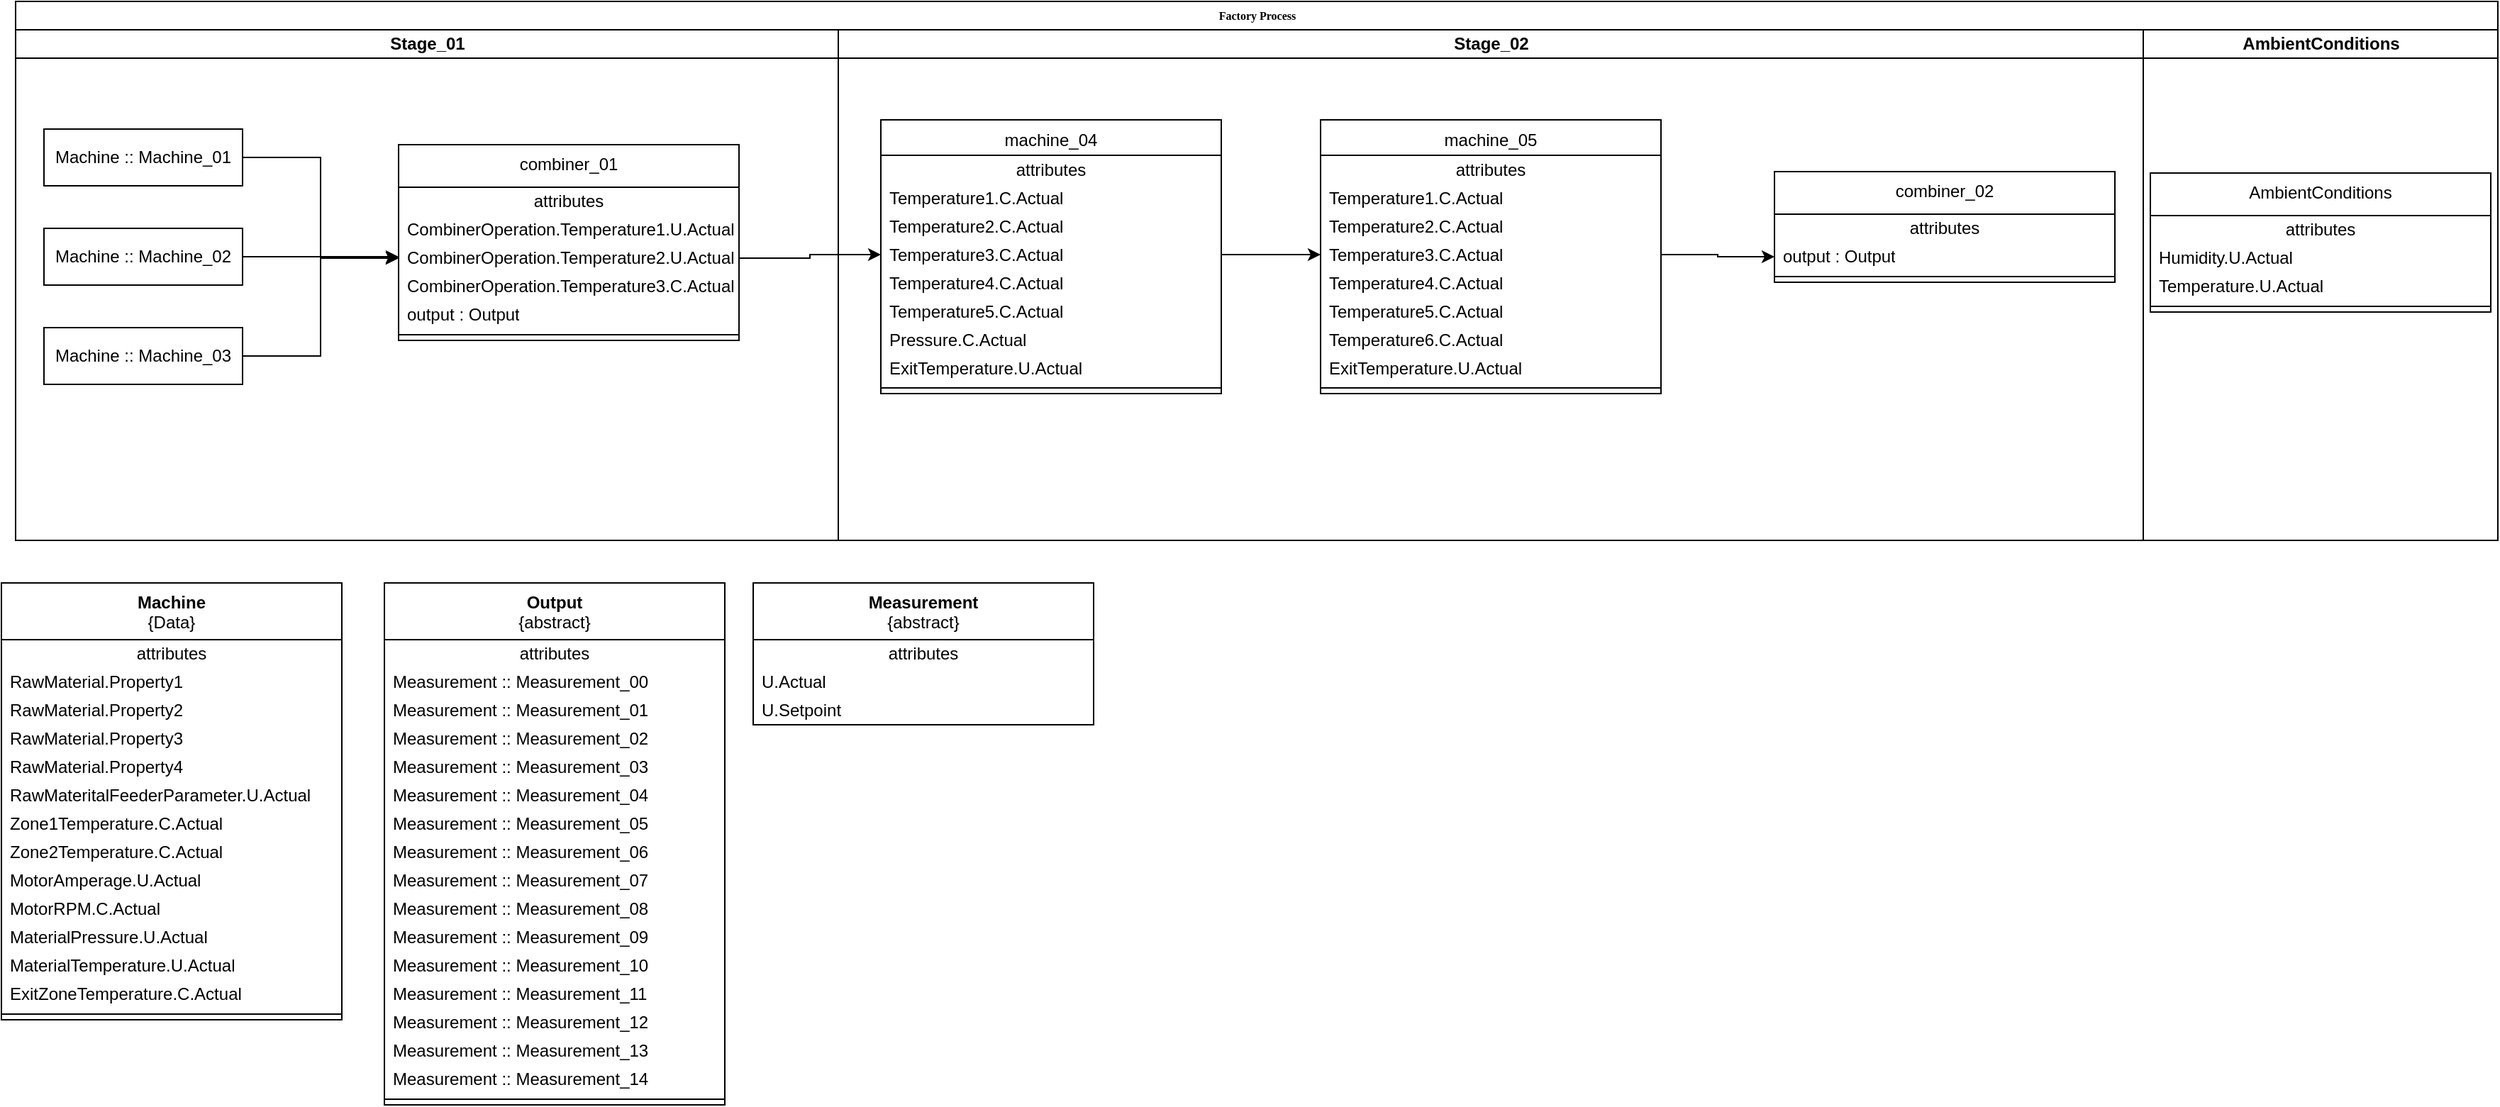 <mxfile version="26.0.16">
  <diagram name="Page-1" id="74e2e168-ea6b-b213-b513-2b3c1d86103e">
    <mxGraphModel dx="1943" dy="652" grid="1" gridSize="10" guides="1" tooltips="1" connect="1" arrows="1" fold="1" page="1" pageScale="1" pageWidth="1100" pageHeight="850" background="none" math="0" shadow="0">
      <root>
        <mxCell id="0" />
        <mxCell id="1" parent="0" />
        <mxCell id="77e6c97f196da883-1" value="Factory Process" style="swimlane;html=1;childLayout=stackLayout;startSize=20;rounded=0;shadow=0;labelBackgroundColor=none;strokeWidth=1;fontFamily=Verdana;fontSize=8;align=center;" parent="1" vertex="1">
          <mxGeometry x="-330" width="1750" height="380" as="geometry" />
        </mxCell>
        <mxCell id="77e6c97f196da883-2" value="Stage_01" style="swimlane;html=1;startSize=20;" parent="77e6c97f196da883-1" vertex="1">
          <mxGeometry y="20" width="580" height="360" as="geometry" />
        </mxCell>
        <mxCell id="j-iFgYUdXYBfLHJCrFQy-278" style="edgeStyle=orthogonalEdgeStyle;rounded=0;orthogonalLoop=1;jettySize=auto;html=1;exitX=1;exitY=0.5;exitDx=0;exitDy=0;entryX=0;entryY=0.5;entryDx=0;entryDy=0;" edge="1" parent="77e6c97f196da883-2" source="j-iFgYUdXYBfLHJCrFQy-138" target="j-iFgYUdXYBfLHJCrFQy-265">
          <mxGeometry relative="1" as="geometry" />
        </mxCell>
        <mxCell id="j-iFgYUdXYBfLHJCrFQy-138" value="Machine :: Machine_01" style="fontStyle=0;html=1;whiteSpace=wrap;" vertex="1" parent="77e6c97f196da883-2">
          <mxGeometry x="20" y="70" width="140" height="40" as="geometry" />
        </mxCell>
        <mxCell id="j-iFgYUdXYBfLHJCrFQy-279" style="edgeStyle=orthogonalEdgeStyle;rounded=0;orthogonalLoop=1;jettySize=auto;html=1;exitX=1;exitY=0.5;exitDx=0;exitDy=0;" edge="1" parent="77e6c97f196da883-2" source="j-iFgYUdXYBfLHJCrFQy-139">
          <mxGeometry relative="1" as="geometry">
            <mxPoint x="270" y="160" as="targetPoint" />
          </mxGeometry>
        </mxCell>
        <mxCell id="j-iFgYUdXYBfLHJCrFQy-139" value="Machine :: Machine_02" style="fontStyle=0;html=1;whiteSpace=wrap;" vertex="1" parent="77e6c97f196da883-2">
          <mxGeometry x="20" y="140" width="140" height="40" as="geometry" />
        </mxCell>
        <mxCell id="j-iFgYUdXYBfLHJCrFQy-281" style="edgeStyle=orthogonalEdgeStyle;rounded=0;orthogonalLoop=1;jettySize=auto;html=1;exitX=1;exitY=0.5;exitDx=0;exitDy=0;entryX=0;entryY=0.5;entryDx=0;entryDy=0;" edge="1" parent="77e6c97f196da883-2" source="j-iFgYUdXYBfLHJCrFQy-140" target="j-iFgYUdXYBfLHJCrFQy-265">
          <mxGeometry relative="1" as="geometry" />
        </mxCell>
        <mxCell id="j-iFgYUdXYBfLHJCrFQy-140" value="Machine :: Machine_03" style="fontStyle=0;html=1;whiteSpace=wrap;" vertex="1" parent="77e6c97f196da883-2">
          <mxGeometry x="20" y="210" width="140" height="40" as="geometry" />
        </mxCell>
        <mxCell id="j-iFgYUdXYBfLHJCrFQy-262" value="combiner_01" style="swimlane;fontStyle=0;align=center;verticalAlign=top;childLayout=stackLayout;horizontal=1;startSize=30;horizontalStack=0;resizeParent=1;resizeParentMax=0;resizeLast=0;collapsible=0;marginBottom=0;html=1;whiteSpace=wrap;" vertex="1" parent="77e6c97f196da883-2">
          <mxGeometry x="270" y="81" width="240" height="138" as="geometry" />
        </mxCell>
        <mxCell id="j-iFgYUdXYBfLHJCrFQy-263" value="attributes" style="text;html=1;strokeColor=none;fillColor=none;align=center;verticalAlign=middle;spacingLeft=4;spacingRight=4;overflow=hidden;rotatable=0;points=[[0,0.5],[1,0.5]];portConstraint=eastwest;whiteSpace=wrap;" vertex="1" parent="j-iFgYUdXYBfLHJCrFQy-262">
          <mxGeometry y="30" width="240" height="20" as="geometry" />
        </mxCell>
        <mxCell id="j-iFgYUdXYBfLHJCrFQy-264" value="CombinerOperation.Temperature1.U.Actual" style="text;html=1;strokeColor=none;fillColor=none;align=left;verticalAlign=middle;spacingLeft=4;spacingRight=4;overflow=hidden;rotatable=0;points=[[0,0.5],[1,0.5]];portConstraint=eastwest;whiteSpace=wrap;" vertex="1" parent="j-iFgYUdXYBfLHJCrFQy-262">
          <mxGeometry y="50" width="240" height="20" as="geometry" />
        </mxCell>
        <mxCell id="j-iFgYUdXYBfLHJCrFQy-265" value="CombinerOperation.Temperature2.U.Actual" style="text;html=1;strokeColor=none;fillColor=none;align=left;verticalAlign=middle;spacingLeft=4;spacingRight=4;overflow=hidden;rotatable=0;points=[[0,0.5],[1,0.5]];portConstraint=eastwest;whiteSpace=wrap;" vertex="1" parent="j-iFgYUdXYBfLHJCrFQy-262">
          <mxGeometry y="70" width="240" height="20" as="geometry" />
        </mxCell>
        <mxCell id="j-iFgYUdXYBfLHJCrFQy-266" value="CombinerOperation.Temperature3.C.Actual" style="text;html=1;strokeColor=none;fillColor=none;align=left;verticalAlign=middle;spacingLeft=4;spacingRight=4;overflow=hidden;rotatable=0;points=[[0,0.5],[1,0.5]];portConstraint=eastwest;whiteSpace=wrap;" vertex="1" parent="j-iFgYUdXYBfLHJCrFQy-262">
          <mxGeometry y="90" width="240" height="20" as="geometry" />
        </mxCell>
        <mxCell id="j-iFgYUdXYBfLHJCrFQy-267" value="output : Output" style="text;html=1;strokeColor=none;fillColor=none;align=left;verticalAlign=middle;spacingLeft=4;spacingRight=4;overflow=hidden;rotatable=0;points=[[0,0.5],[1,0.5]];portConstraint=eastwest;whiteSpace=wrap;" vertex="1" parent="j-iFgYUdXYBfLHJCrFQy-262">
          <mxGeometry y="110" width="240" height="20" as="geometry" />
        </mxCell>
        <mxCell id="j-iFgYUdXYBfLHJCrFQy-268" value="" style="line;strokeWidth=1;fillColor=none;align=left;verticalAlign=middle;spacingTop=-1;spacingLeft=3;spacingRight=3;rotatable=0;labelPosition=right;points=[];portConstraint=eastwest;" vertex="1" parent="j-iFgYUdXYBfLHJCrFQy-262">
          <mxGeometry y="130" width="240" height="8" as="geometry" />
        </mxCell>
        <mxCell id="77e6c97f196da883-3" value="Stage_02" style="swimlane;html=1;startSize=20;" parent="77e6c97f196da883-1" vertex="1">
          <mxGeometry x="580" y="20" width="920" height="360" as="geometry" />
        </mxCell>
        <mxCell id="j-iFgYUdXYBfLHJCrFQy-196" value="machine_04" style="swimlane;fontStyle=0;align=center;verticalAlign=top;childLayout=stackLayout;horizontal=1;startSize=25;horizontalStack=0;resizeParent=1;resizeParentMax=0;resizeLast=0;collapsible=0;marginBottom=0;html=1;whiteSpace=wrap;" vertex="1" parent="77e6c97f196da883-3">
          <mxGeometry x="30" y="63.5" width="240" height="193" as="geometry" />
        </mxCell>
        <mxCell id="j-iFgYUdXYBfLHJCrFQy-197" value="attributes" style="text;html=1;strokeColor=none;fillColor=none;align=center;verticalAlign=middle;spacingLeft=4;spacingRight=4;overflow=hidden;rotatable=0;points=[[0,0.5],[1,0.5]];portConstraint=eastwest;whiteSpace=wrap;" vertex="1" parent="j-iFgYUdXYBfLHJCrFQy-196">
          <mxGeometry y="25" width="240" height="20" as="geometry" />
        </mxCell>
        <mxCell id="j-iFgYUdXYBfLHJCrFQy-198" value="Temperature1.C.Actual" style="text;html=1;strokeColor=none;fillColor=none;align=left;verticalAlign=middle;spacingLeft=4;spacingRight=4;overflow=hidden;rotatable=0;points=[[0,0.5],[1,0.5]];portConstraint=eastwest;whiteSpace=wrap;" vertex="1" parent="j-iFgYUdXYBfLHJCrFQy-196">
          <mxGeometry y="45" width="240" height="20" as="geometry" />
        </mxCell>
        <mxCell id="j-iFgYUdXYBfLHJCrFQy-199" value="Temperature2.C.Actual" style="text;html=1;strokeColor=none;fillColor=none;align=left;verticalAlign=middle;spacingLeft=4;spacingRight=4;overflow=hidden;rotatable=0;points=[[0,0.5],[1,0.5]];portConstraint=eastwest;whiteSpace=wrap;" vertex="1" parent="j-iFgYUdXYBfLHJCrFQy-196">
          <mxGeometry y="65" width="240" height="20" as="geometry" />
        </mxCell>
        <mxCell id="j-iFgYUdXYBfLHJCrFQy-212" value="Temperature3.C.Actual" style="text;html=1;strokeColor=none;fillColor=none;align=left;verticalAlign=middle;spacingLeft=4;spacingRight=4;overflow=hidden;rotatable=0;points=[[0,0.5],[1,0.5]];portConstraint=eastwest;whiteSpace=wrap;" vertex="1" parent="j-iFgYUdXYBfLHJCrFQy-196">
          <mxGeometry y="85" width="240" height="20" as="geometry" />
        </mxCell>
        <mxCell id="j-iFgYUdXYBfLHJCrFQy-213" value="Temperature4.C.Actual" style="text;html=1;strokeColor=none;fillColor=none;align=left;verticalAlign=middle;spacingLeft=4;spacingRight=4;overflow=hidden;rotatable=0;points=[[0,0.5],[1,0.5]];portConstraint=eastwest;whiteSpace=wrap;" vertex="1" parent="j-iFgYUdXYBfLHJCrFQy-196">
          <mxGeometry y="105" width="240" height="20" as="geometry" />
        </mxCell>
        <mxCell id="j-iFgYUdXYBfLHJCrFQy-214" value="Temperature5.C.Actual" style="text;html=1;strokeColor=none;fillColor=none;align=left;verticalAlign=middle;spacingLeft=4;spacingRight=4;overflow=hidden;rotatable=0;points=[[0,0.5],[1,0.5]];portConstraint=eastwest;whiteSpace=wrap;" vertex="1" parent="j-iFgYUdXYBfLHJCrFQy-196">
          <mxGeometry y="125" width="240" height="20" as="geometry" />
        </mxCell>
        <mxCell id="j-iFgYUdXYBfLHJCrFQy-209" value="Pressure.C.Actual" style="text;html=1;strokeColor=none;fillColor=none;align=left;verticalAlign=middle;spacingLeft=4;spacingRight=4;overflow=hidden;rotatable=0;points=[[0,0.5],[1,0.5]];portConstraint=eastwest;whiteSpace=wrap;" vertex="1" parent="j-iFgYUdXYBfLHJCrFQy-196">
          <mxGeometry y="145" width="240" height="20" as="geometry" />
        </mxCell>
        <mxCell id="j-iFgYUdXYBfLHJCrFQy-215" value="ExitTemperature.U.Actual" style="text;html=1;strokeColor=none;fillColor=none;align=left;verticalAlign=middle;spacingLeft=4;spacingRight=4;overflow=hidden;rotatable=0;points=[[0,0.5],[1,0.5]];portConstraint=eastwest;whiteSpace=wrap;" vertex="1" parent="j-iFgYUdXYBfLHJCrFQy-196">
          <mxGeometry y="165" width="240" height="20" as="geometry" />
        </mxCell>
        <mxCell id="j-iFgYUdXYBfLHJCrFQy-210" value="" style="line;strokeWidth=1;fillColor=none;align=left;verticalAlign=middle;spacingTop=-1;spacingLeft=3;spacingRight=3;rotatable=0;labelPosition=right;points=[];portConstraint=eastwest;" vertex="1" parent="j-iFgYUdXYBfLHJCrFQy-196">
          <mxGeometry y="185" width="240" height="8" as="geometry" />
        </mxCell>
        <mxCell id="j-iFgYUdXYBfLHJCrFQy-216" value="machine_05" style="swimlane;fontStyle=0;align=center;verticalAlign=top;childLayout=stackLayout;horizontal=1;startSize=25;horizontalStack=0;resizeParent=1;resizeParentMax=0;resizeLast=0;collapsible=0;marginBottom=0;html=1;whiteSpace=wrap;" vertex="1" parent="77e6c97f196da883-3">
          <mxGeometry x="340" y="63.5" width="240" height="193" as="geometry" />
        </mxCell>
        <mxCell id="j-iFgYUdXYBfLHJCrFQy-217" value="attributes" style="text;html=1;strokeColor=none;fillColor=none;align=center;verticalAlign=middle;spacingLeft=4;spacingRight=4;overflow=hidden;rotatable=0;points=[[0,0.5],[1,0.5]];portConstraint=eastwest;whiteSpace=wrap;" vertex="1" parent="j-iFgYUdXYBfLHJCrFQy-216">
          <mxGeometry y="25" width="240" height="20" as="geometry" />
        </mxCell>
        <mxCell id="j-iFgYUdXYBfLHJCrFQy-218" value="Temperature1.C.Actual" style="text;html=1;strokeColor=none;fillColor=none;align=left;verticalAlign=middle;spacingLeft=4;spacingRight=4;overflow=hidden;rotatable=0;points=[[0,0.5],[1,0.5]];portConstraint=eastwest;whiteSpace=wrap;" vertex="1" parent="j-iFgYUdXYBfLHJCrFQy-216">
          <mxGeometry y="45" width="240" height="20" as="geometry" />
        </mxCell>
        <mxCell id="j-iFgYUdXYBfLHJCrFQy-219" value="Temperature2.C.Actual" style="text;html=1;strokeColor=none;fillColor=none;align=left;verticalAlign=middle;spacingLeft=4;spacingRight=4;overflow=hidden;rotatable=0;points=[[0,0.5],[1,0.5]];portConstraint=eastwest;whiteSpace=wrap;" vertex="1" parent="j-iFgYUdXYBfLHJCrFQy-216">
          <mxGeometry y="65" width="240" height="20" as="geometry" />
        </mxCell>
        <mxCell id="j-iFgYUdXYBfLHJCrFQy-220" value="Temperature3.C.Actual" style="text;html=1;strokeColor=none;fillColor=none;align=left;verticalAlign=middle;spacingLeft=4;spacingRight=4;overflow=hidden;rotatable=0;points=[[0,0.5],[1,0.5]];portConstraint=eastwest;whiteSpace=wrap;" vertex="1" parent="j-iFgYUdXYBfLHJCrFQy-216">
          <mxGeometry y="85" width="240" height="20" as="geometry" />
        </mxCell>
        <mxCell id="j-iFgYUdXYBfLHJCrFQy-221" value="Temperature4.C.Actual" style="text;html=1;strokeColor=none;fillColor=none;align=left;verticalAlign=middle;spacingLeft=4;spacingRight=4;overflow=hidden;rotatable=0;points=[[0,0.5],[1,0.5]];portConstraint=eastwest;whiteSpace=wrap;" vertex="1" parent="j-iFgYUdXYBfLHJCrFQy-216">
          <mxGeometry y="105" width="240" height="20" as="geometry" />
        </mxCell>
        <mxCell id="j-iFgYUdXYBfLHJCrFQy-222" value="Temperature5.C.Actual" style="text;html=1;strokeColor=none;fillColor=none;align=left;verticalAlign=middle;spacingLeft=4;spacingRight=4;overflow=hidden;rotatable=0;points=[[0,0.5],[1,0.5]];portConstraint=eastwest;whiteSpace=wrap;" vertex="1" parent="j-iFgYUdXYBfLHJCrFQy-216">
          <mxGeometry y="125" width="240" height="20" as="geometry" />
        </mxCell>
        <mxCell id="j-iFgYUdXYBfLHJCrFQy-223" value="Temperature6.C.Actual" style="text;html=1;strokeColor=none;fillColor=none;align=left;verticalAlign=middle;spacingLeft=4;spacingRight=4;overflow=hidden;rotatable=0;points=[[0,0.5],[1,0.5]];portConstraint=eastwest;whiteSpace=wrap;" vertex="1" parent="j-iFgYUdXYBfLHJCrFQy-216">
          <mxGeometry y="145" width="240" height="20" as="geometry" />
        </mxCell>
        <mxCell id="j-iFgYUdXYBfLHJCrFQy-224" value="ExitTemperature.U.Actual" style="text;html=1;strokeColor=none;fillColor=none;align=left;verticalAlign=middle;spacingLeft=4;spacingRight=4;overflow=hidden;rotatable=0;points=[[0,0.5],[1,0.5]];portConstraint=eastwest;whiteSpace=wrap;" vertex="1" parent="j-iFgYUdXYBfLHJCrFQy-216">
          <mxGeometry y="165" width="240" height="20" as="geometry" />
        </mxCell>
        <mxCell id="j-iFgYUdXYBfLHJCrFQy-225" value="" style="line;strokeWidth=1;fillColor=none;align=left;verticalAlign=middle;spacingTop=-1;spacingLeft=3;spacingRight=3;rotatable=0;labelPosition=right;points=[];portConstraint=eastwest;" vertex="1" parent="j-iFgYUdXYBfLHJCrFQy-216">
          <mxGeometry y="185" width="240" height="8" as="geometry" />
        </mxCell>
        <mxCell id="j-iFgYUdXYBfLHJCrFQy-270" value="combiner_02" style="swimlane;fontStyle=0;align=center;verticalAlign=top;childLayout=stackLayout;horizontal=1;startSize=30;horizontalStack=0;resizeParent=1;resizeParentMax=0;resizeLast=0;collapsible=0;marginBottom=0;html=1;whiteSpace=wrap;" vertex="1" parent="77e6c97f196da883-3">
          <mxGeometry x="660" y="100" width="240" height="78" as="geometry" />
        </mxCell>
        <mxCell id="j-iFgYUdXYBfLHJCrFQy-271" value="attributes" style="text;html=1;strokeColor=none;fillColor=none;align=center;verticalAlign=middle;spacingLeft=4;spacingRight=4;overflow=hidden;rotatable=0;points=[[0,0.5],[1,0.5]];portConstraint=eastwest;whiteSpace=wrap;" vertex="1" parent="j-iFgYUdXYBfLHJCrFQy-270">
          <mxGeometry y="30" width="240" height="20" as="geometry" />
        </mxCell>
        <mxCell id="j-iFgYUdXYBfLHJCrFQy-275" value="output : Output" style="text;html=1;strokeColor=none;fillColor=none;align=left;verticalAlign=middle;spacingLeft=4;spacingRight=4;overflow=hidden;rotatable=0;points=[[0,0.5],[1,0.5]];portConstraint=eastwest;whiteSpace=wrap;" vertex="1" parent="j-iFgYUdXYBfLHJCrFQy-270">
          <mxGeometry y="50" width="240" height="20" as="geometry" />
        </mxCell>
        <mxCell id="j-iFgYUdXYBfLHJCrFQy-276" value="" style="line;strokeWidth=1;fillColor=none;align=left;verticalAlign=middle;spacingTop=-1;spacingLeft=3;spacingRight=3;rotatable=0;labelPosition=right;points=[];portConstraint=eastwest;" vertex="1" parent="j-iFgYUdXYBfLHJCrFQy-270">
          <mxGeometry y="70" width="240" height="8" as="geometry" />
        </mxCell>
        <mxCell id="j-iFgYUdXYBfLHJCrFQy-283" style="edgeStyle=orthogonalEdgeStyle;rounded=0;orthogonalLoop=1;jettySize=auto;html=1;exitX=1;exitY=0.5;exitDx=0;exitDy=0;entryX=0;entryY=0.5;entryDx=0;entryDy=0;" edge="1" parent="77e6c97f196da883-3" source="j-iFgYUdXYBfLHJCrFQy-212" target="j-iFgYUdXYBfLHJCrFQy-220">
          <mxGeometry relative="1" as="geometry" />
        </mxCell>
        <mxCell id="j-iFgYUdXYBfLHJCrFQy-284" style="edgeStyle=orthogonalEdgeStyle;rounded=0;orthogonalLoop=1;jettySize=auto;html=1;exitX=1;exitY=0.5;exitDx=0;exitDy=0;entryX=0;entryY=0.5;entryDx=0;entryDy=0;" edge="1" parent="77e6c97f196da883-3" source="j-iFgYUdXYBfLHJCrFQy-220" target="j-iFgYUdXYBfLHJCrFQy-275">
          <mxGeometry relative="1" as="geometry" />
        </mxCell>
        <mxCell id="j-iFgYUdXYBfLHJCrFQy-282" style="edgeStyle=orthogonalEdgeStyle;rounded=0;orthogonalLoop=1;jettySize=auto;html=1;exitX=1;exitY=0.5;exitDx=0;exitDy=0;entryX=0;entryY=0.5;entryDx=0;entryDy=0;" edge="1" parent="77e6c97f196da883-1" source="j-iFgYUdXYBfLHJCrFQy-265" target="j-iFgYUdXYBfLHJCrFQy-212">
          <mxGeometry relative="1" as="geometry" />
        </mxCell>
        <mxCell id="j-iFgYUdXYBfLHJCrFQy-406" value="AmbientConditions" style="swimlane;html=1;startSize=20;" vertex="1" parent="77e6c97f196da883-1">
          <mxGeometry x="1500" y="20" width="250" height="360" as="geometry" />
        </mxCell>
        <mxCell id="j-iFgYUdXYBfLHJCrFQy-434" value="AmbientConditions" style="swimlane;fontStyle=0;align=center;verticalAlign=top;childLayout=stackLayout;horizontal=1;startSize=30;horizontalStack=0;resizeParent=1;resizeParentMax=0;resizeLast=0;collapsible=0;marginBottom=0;html=1;whiteSpace=wrap;" vertex="1" parent="j-iFgYUdXYBfLHJCrFQy-406">
          <mxGeometry x="5" y="101" width="240" height="98" as="geometry" />
        </mxCell>
        <mxCell id="j-iFgYUdXYBfLHJCrFQy-435" value="attributes" style="text;html=1;strokeColor=none;fillColor=none;align=center;verticalAlign=middle;spacingLeft=4;spacingRight=4;overflow=hidden;rotatable=0;points=[[0,0.5],[1,0.5]];portConstraint=eastwest;whiteSpace=wrap;" vertex="1" parent="j-iFgYUdXYBfLHJCrFQy-434">
          <mxGeometry y="30" width="240" height="20" as="geometry" />
        </mxCell>
        <mxCell id="j-iFgYUdXYBfLHJCrFQy-436" value="Humidity.U.Actual" style="text;html=1;strokeColor=none;fillColor=none;align=left;verticalAlign=middle;spacingLeft=4;spacingRight=4;overflow=hidden;rotatable=0;points=[[0,0.5],[1,0.5]];portConstraint=eastwest;whiteSpace=wrap;" vertex="1" parent="j-iFgYUdXYBfLHJCrFQy-434">
          <mxGeometry y="50" width="240" height="20" as="geometry" />
        </mxCell>
        <mxCell id="j-iFgYUdXYBfLHJCrFQy-438" value="Temperature.U.Actual" style="text;html=1;strokeColor=none;fillColor=none;align=left;verticalAlign=middle;spacingLeft=4;spacingRight=4;overflow=hidden;rotatable=0;points=[[0,0.5],[1,0.5]];portConstraint=eastwest;whiteSpace=wrap;" vertex="1" parent="j-iFgYUdXYBfLHJCrFQy-434">
          <mxGeometry y="70" width="240" height="20" as="geometry" />
        </mxCell>
        <mxCell id="j-iFgYUdXYBfLHJCrFQy-437" value="" style="line;strokeWidth=1;fillColor=none;align=left;verticalAlign=middle;spacingTop=-1;spacingLeft=3;spacingRight=3;rotatable=0;labelPosition=right;points=[];portConstraint=eastwest;" vertex="1" parent="j-iFgYUdXYBfLHJCrFQy-434">
          <mxGeometry y="90" width="240" height="8" as="geometry" />
        </mxCell>
        <mxCell id="j-iFgYUdXYBfLHJCrFQy-113" value="&lt;b&gt;Machine&lt;/b&gt;&lt;br&gt;{Data}" style="swimlane;fontStyle=0;align=center;verticalAlign=top;childLayout=stackLayout;horizontal=1;startSize=40;horizontalStack=0;resizeParent=1;resizeParentMax=0;resizeLast=0;collapsible=0;marginBottom=0;html=1;whiteSpace=wrap;" vertex="1" parent="1">
          <mxGeometry x="-340" y="410" width="240" height="308" as="geometry" />
        </mxCell>
        <mxCell id="j-iFgYUdXYBfLHJCrFQy-114" value="attributes" style="text;html=1;strokeColor=none;fillColor=none;align=center;verticalAlign=middle;spacingLeft=4;spacingRight=4;overflow=hidden;rotatable=0;points=[[0,0.5],[1,0.5]];portConstraint=eastwest;whiteSpace=wrap;" vertex="1" parent="j-iFgYUdXYBfLHJCrFQy-113">
          <mxGeometry y="40" width="240" height="20" as="geometry" />
        </mxCell>
        <mxCell id="j-iFgYUdXYBfLHJCrFQy-115" value="RawMaterial.Property1" style="text;html=1;strokeColor=none;fillColor=none;align=left;verticalAlign=middle;spacingLeft=4;spacingRight=4;overflow=hidden;rotatable=0;points=[[0,0.5],[1,0.5]];portConstraint=eastwest;whiteSpace=wrap;" vertex="1" parent="j-iFgYUdXYBfLHJCrFQy-113">
          <mxGeometry y="60" width="240" height="20" as="geometry" />
        </mxCell>
        <mxCell id="j-iFgYUdXYBfLHJCrFQy-122" value="RawMaterial.Property2" style="text;html=1;strokeColor=none;fillColor=none;align=left;verticalAlign=middle;spacingLeft=4;spacingRight=4;overflow=hidden;rotatable=0;points=[[0,0.5],[1,0.5]];portConstraint=eastwest;whiteSpace=wrap;" vertex="1" parent="j-iFgYUdXYBfLHJCrFQy-113">
          <mxGeometry y="80" width="240" height="20" as="geometry" />
        </mxCell>
        <mxCell id="j-iFgYUdXYBfLHJCrFQy-123" value="RawMaterial.Property3" style="text;html=1;strokeColor=none;fillColor=none;align=left;verticalAlign=middle;spacingLeft=4;spacingRight=4;overflow=hidden;rotatable=0;points=[[0,0.5],[1,0.5]];portConstraint=eastwest;whiteSpace=wrap;" vertex="1" parent="j-iFgYUdXYBfLHJCrFQy-113">
          <mxGeometry y="100" width="240" height="20" as="geometry" />
        </mxCell>
        <mxCell id="j-iFgYUdXYBfLHJCrFQy-124" value="RawMaterial.Property4" style="text;html=1;strokeColor=none;fillColor=none;align=left;verticalAlign=middle;spacingLeft=4;spacingRight=4;overflow=hidden;rotatable=0;points=[[0,0.5],[1,0.5]];portConstraint=eastwest;whiteSpace=wrap;" vertex="1" parent="j-iFgYUdXYBfLHJCrFQy-113">
          <mxGeometry y="120" width="240" height="20" as="geometry" />
        </mxCell>
        <mxCell id="j-iFgYUdXYBfLHJCrFQy-117" value="RawMateritalFeederParameter.U.Actual" style="text;html=1;strokeColor=none;fillColor=none;align=left;verticalAlign=middle;spacingLeft=4;spacingRight=4;overflow=hidden;rotatable=0;points=[[0,0.5],[1,0.5]];portConstraint=eastwest;whiteSpace=wrap;" vertex="1" parent="j-iFgYUdXYBfLHJCrFQy-113">
          <mxGeometry y="140" width="240" height="20" as="geometry" />
        </mxCell>
        <mxCell id="j-iFgYUdXYBfLHJCrFQy-125" value="Zone1Temperature.C.Actual" style="text;html=1;strokeColor=none;fillColor=none;align=left;verticalAlign=middle;spacingLeft=4;spacingRight=4;overflow=hidden;rotatable=0;points=[[0,0.5],[1,0.5]];portConstraint=eastwest;whiteSpace=wrap;" vertex="1" parent="j-iFgYUdXYBfLHJCrFQy-113">
          <mxGeometry y="160" width="240" height="20" as="geometry" />
        </mxCell>
        <mxCell id="j-iFgYUdXYBfLHJCrFQy-126" value="Zone2Temperature.C.Actual" style="text;html=1;strokeColor=none;fillColor=none;align=left;verticalAlign=middle;spacingLeft=4;spacingRight=4;overflow=hidden;rotatable=0;points=[[0,0.5],[1,0.5]];portConstraint=eastwest;whiteSpace=wrap;" vertex="1" parent="j-iFgYUdXYBfLHJCrFQy-113">
          <mxGeometry y="180" width="240" height="20" as="geometry" />
        </mxCell>
        <mxCell id="j-iFgYUdXYBfLHJCrFQy-127" value="MotorAmperage.U.Actual" style="text;html=1;strokeColor=none;fillColor=none;align=left;verticalAlign=middle;spacingLeft=4;spacingRight=4;overflow=hidden;rotatable=0;points=[[0,0.5],[1,0.5]];portConstraint=eastwest;whiteSpace=wrap;" vertex="1" parent="j-iFgYUdXYBfLHJCrFQy-113">
          <mxGeometry y="200" width="240" height="20" as="geometry" />
        </mxCell>
        <mxCell id="j-iFgYUdXYBfLHJCrFQy-128" value="MotorRPM.C.Actual" style="text;html=1;strokeColor=none;fillColor=none;align=left;verticalAlign=middle;spacingLeft=4;spacingRight=4;overflow=hidden;rotatable=0;points=[[0,0.5],[1,0.5]];portConstraint=eastwest;whiteSpace=wrap;" vertex="1" parent="j-iFgYUdXYBfLHJCrFQy-113">
          <mxGeometry y="220" width="240" height="20" as="geometry" />
        </mxCell>
        <mxCell id="j-iFgYUdXYBfLHJCrFQy-129" value="MaterialPressure.U.Actual" style="text;html=1;strokeColor=none;fillColor=none;align=left;verticalAlign=middle;spacingLeft=4;spacingRight=4;overflow=hidden;rotatable=0;points=[[0,0.5],[1,0.5]];portConstraint=eastwest;whiteSpace=wrap;" vertex="1" parent="j-iFgYUdXYBfLHJCrFQy-113">
          <mxGeometry y="240" width="240" height="20" as="geometry" />
        </mxCell>
        <mxCell id="j-iFgYUdXYBfLHJCrFQy-130" value="MaterialTemperature.U.Actual" style="text;html=1;strokeColor=none;fillColor=none;align=left;verticalAlign=middle;spacingLeft=4;spacingRight=4;overflow=hidden;rotatable=0;points=[[0,0.5],[1,0.5]];portConstraint=eastwest;whiteSpace=wrap;" vertex="1" parent="j-iFgYUdXYBfLHJCrFQy-113">
          <mxGeometry y="260" width="240" height="20" as="geometry" />
        </mxCell>
        <mxCell id="j-iFgYUdXYBfLHJCrFQy-131" value="ExitZoneTemperature.C.Actual" style="text;html=1;strokeColor=none;fillColor=none;align=left;verticalAlign=middle;spacingLeft=4;spacingRight=4;overflow=hidden;rotatable=0;points=[[0,0.5],[1,0.5]];portConstraint=eastwest;whiteSpace=wrap;" vertex="1" parent="j-iFgYUdXYBfLHJCrFQy-113">
          <mxGeometry y="280" width="240" height="20" as="geometry" />
        </mxCell>
        <mxCell id="j-iFgYUdXYBfLHJCrFQy-118" value="" style="line;strokeWidth=1;fillColor=none;align=left;verticalAlign=middle;spacingTop=-1;spacingLeft=3;spacingRight=3;rotatable=0;labelPosition=right;points=[];portConstraint=eastwest;" vertex="1" parent="j-iFgYUdXYBfLHJCrFQy-113">
          <mxGeometry y="300" width="240" height="8" as="geometry" />
        </mxCell>
        <mxCell id="j-iFgYUdXYBfLHJCrFQy-227" value="&lt;b&gt;Output&lt;/b&gt;&lt;br&gt;{abstract}" style="swimlane;fontStyle=0;align=center;verticalAlign=top;childLayout=stackLayout;horizontal=1;startSize=40;horizontalStack=0;resizeParent=1;resizeParentMax=0;resizeLast=0;collapsible=0;marginBottom=0;html=1;whiteSpace=wrap;" vertex="1" parent="1">
          <mxGeometry x="-70" y="410" width="240" height="368" as="geometry" />
        </mxCell>
        <mxCell id="j-iFgYUdXYBfLHJCrFQy-228" value="attributes" style="text;html=1;strokeColor=none;fillColor=none;align=center;verticalAlign=middle;spacingLeft=4;spacingRight=4;overflow=hidden;rotatable=0;points=[[0,0.5],[1,0.5]];portConstraint=eastwest;whiteSpace=wrap;" vertex="1" parent="j-iFgYUdXYBfLHJCrFQy-227">
          <mxGeometry y="40" width="240" height="20" as="geometry" />
        </mxCell>
        <mxCell id="j-iFgYUdXYBfLHJCrFQy-232" value="Measurement :: Measurement_00" style="text;html=1;strokeColor=none;fillColor=none;align=left;verticalAlign=middle;spacingLeft=4;spacingRight=4;overflow=hidden;rotatable=0;points=[[0,0.5],[1,0.5]];portConstraint=eastwest;whiteSpace=wrap;" vertex="1" parent="j-iFgYUdXYBfLHJCrFQy-227">
          <mxGeometry y="60" width="240" height="20" as="geometry" />
        </mxCell>
        <mxCell id="j-iFgYUdXYBfLHJCrFQy-349" value="Measurement :: Measurement_01" style="text;html=1;strokeColor=none;fillColor=none;align=left;verticalAlign=middle;spacingLeft=4;spacingRight=4;overflow=hidden;rotatable=0;points=[[0,0.5],[1,0.5]];portConstraint=eastwest;whiteSpace=wrap;" vertex="1" parent="j-iFgYUdXYBfLHJCrFQy-227">
          <mxGeometry y="80" width="240" height="20" as="geometry" />
        </mxCell>
        <mxCell id="j-iFgYUdXYBfLHJCrFQy-356" value="Measurement :: Measurement_02" style="text;html=1;strokeColor=none;fillColor=none;align=left;verticalAlign=middle;spacingLeft=4;spacingRight=4;overflow=hidden;rotatable=0;points=[[0,0.5],[1,0.5]];portConstraint=eastwest;whiteSpace=wrap;" vertex="1" parent="j-iFgYUdXYBfLHJCrFQy-227">
          <mxGeometry y="100" width="240" height="20" as="geometry" />
        </mxCell>
        <mxCell id="j-iFgYUdXYBfLHJCrFQy-361" value="Measurement :: Measurement_03" style="text;html=1;strokeColor=none;fillColor=none;align=left;verticalAlign=middle;spacingLeft=4;spacingRight=4;overflow=hidden;rotatable=0;points=[[0,0.5],[1,0.5]];portConstraint=eastwest;whiteSpace=wrap;" vertex="1" parent="j-iFgYUdXYBfLHJCrFQy-227">
          <mxGeometry y="120" width="240" height="20" as="geometry" />
        </mxCell>
        <mxCell id="j-iFgYUdXYBfLHJCrFQy-360" value="Measurement :: Measurement_04" style="text;html=1;strokeColor=none;fillColor=none;align=left;verticalAlign=middle;spacingLeft=4;spacingRight=4;overflow=hidden;rotatable=0;points=[[0,0.5],[1,0.5]];portConstraint=eastwest;whiteSpace=wrap;" vertex="1" parent="j-iFgYUdXYBfLHJCrFQy-227">
          <mxGeometry y="140" width="240" height="20" as="geometry" />
        </mxCell>
        <mxCell id="j-iFgYUdXYBfLHJCrFQy-359" value="Measurement :: Measurement_05" style="text;html=1;strokeColor=none;fillColor=none;align=left;verticalAlign=middle;spacingLeft=4;spacingRight=4;overflow=hidden;rotatable=0;points=[[0,0.5],[1,0.5]];portConstraint=eastwest;whiteSpace=wrap;" vertex="1" parent="j-iFgYUdXYBfLHJCrFQy-227">
          <mxGeometry y="160" width="240" height="20" as="geometry" />
        </mxCell>
        <mxCell id="j-iFgYUdXYBfLHJCrFQy-358" value="Measurement :: Measurement_06" style="text;html=1;strokeColor=none;fillColor=none;align=left;verticalAlign=middle;spacingLeft=4;spacingRight=4;overflow=hidden;rotatable=0;points=[[0,0.5],[1,0.5]];portConstraint=eastwest;whiteSpace=wrap;" vertex="1" parent="j-iFgYUdXYBfLHJCrFQy-227">
          <mxGeometry y="180" width="240" height="20" as="geometry" />
        </mxCell>
        <mxCell id="j-iFgYUdXYBfLHJCrFQy-357" value="Measurement :: Measurement_07" style="text;html=1;strokeColor=none;fillColor=none;align=left;verticalAlign=middle;spacingLeft=4;spacingRight=4;overflow=hidden;rotatable=0;points=[[0,0.5],[1,0.5]];portConstraint=eastwest;whiteSpace=wrap;" vertex="1" parent="j-iFgYUdXYBfLHJCrFQy-227">
          <mxGeometry y="200" width="240" height="20" as="geometry" />
        </mxCell>
        <mxCell id="j-iFgYUdXYBfLHJCrFQy-350" value="Measurement :: Measurement_08" style="text;html=1;strokeColor=none;fillColor=none;align=left;verticalAlign=middle;spacingLeft=4;spacingRight=4;overflow=hidden;rotatable=0;points=[[0,0.5],[1,0.5]];portConstraint=eastwest;whiteSpace=wrap;" vertex="1" parent="j-iFgYUdXYBfLHJCrFQy-227">
          <mxGeometry y="220" width="240" height="20" as="geometry" />
        </mxCell>
        <mxCell id="j-iFgYUdXYBfLHJCrFQy-354" value="Measurement :: Measurement_09" style="text;html=1;strokeColor=none;fillColor=none;align=left;verticalAlign=middle;spacingLeft=4;spacingRight=4;overflow=hidden;rotatable=0;points=[[0,0.5],[1,0.5]];portConstraint=eastwest;whiteSpace=wrap;" vertex="1" parent="j-iFgYUdXYBfLHJCrFQy-227">
          <mxGeometry y="240" width="240" height="20" as="geometry" />
        </mxCell>
        <mxCell id="j-iFgYUdXYBfLHJCrFQy-355" value="Measurement :: Measurement_10" style="text;html=1;strokeColor=none;fillColor=none;align=left;verticalAlign=middle;spacingLeft=4;spacingRight=4;overflow=hidden;rotatable=0;points=[[0,0.5],[1,0.5]];portConstraint=eastwest;whiteSpace=wrap;" vertex="1" parent="j-iFgYUdXYBfLHJCrFQy-227">
          <mxGeometry y="260" width="240" height="20" as="geometry" />
        </mxCell>
        <mxCell id="j-iFgYUdXYBfLHJCrFQy-352" value="Measurement :: Measurement_11" style="text;html=1;strokeColor=none;fillColor=none;align=left;verticalAlign=middle;spacingLeft=4;spacingRight=4;overflow=hidden;rotatable=0;points=[[0,0.5],[1,0.5]];portConstraint=eastwest;whiteSpace=wrap;" vertex="1" parent="j-iFgYUdXYBfLHJCrFQy-227">
          <mxGeometry y="280" width="240" height="20" as="geometry" />
        </mxCell>
        <mxCell id="j-iFgYUdXYBfLHJCrFQy-353" value="Measurement :: Measurement_12" style="text;html=1;strokeColor=none;fillColor=none;align=left;verticalAlign=middle;spacingLeft=4;spacingRight=4;overflow=hidden;rotatable=0;points=[[0,0.5],[1,0.5]];portConstraint=eastwest;whiteSpace=wrap;" vertex="1" parent="j-iFgYUdXYBfLHJCrFQy-227">
          <mxGeometry y="300" width="240" height="20" as="geometry" />
        </mxCell>
        <mxCell id="j-iFgYUdXYBfLHJCrFQy-351" value="Measurement :: Measurement_13" style="text;html=1;strokeColor=none;fillColor=none;align=left;verticalAlign=middle;spacingLeft=4;spacingRight=4;overflow=hidden;rotatable=0;points=[[0,0.5],[1,0.5]];portConstraint=eastwest;whiteSpace=wrap;" vertex="1" parent="j-iFgYUdXYBfLHJCrFQy-227">
          <mxGeometry y="320" width="240" height="20" as="geometry" />
        </mxCell>
        <mxCell id="j-iFgYUdXYBfLHJCrFQy-362" value="Measurement :: Measurement_14" style="text;html=1;strokeColor=none;fillColor=none;align=left;verticalAlign=middle;spacingLeft=4;spacingRight=4;overflow=hidden;rotatable=0;points=[[0,0.5],[1,0.5]];portConstraint=eastwest;whiteSpace=wrap;" vertex="1" parent="j-iFgYUdXYBfLHJCrFQy-227">
          <mxGeometry y="340" width="240" height="20" as="geometry" />
        </mxCell>
        <mxCell id="j-iFgYUdXYBfLHJCrFQy-260" value="" style="line;strokeWidth=1;fillColor=none;align=left;verticalAlign=middle;spacingTop=-1;spacingLeft=3;spacingRight=3;rotatable=0;labelPosition=right;points=[];portConstraint=eastwest;" vertex="1" parent="j-iFgYUdXYBfLHJCrFQy-227">
          <mxGeometry y="360" width="240" height="8" as="geometry" />
        </mxCell>
        <mxCell id="j-iFgYUdXYBfLHJCrFQy-318" value="&lt;b&gt;Measurement&lt;/b&gt;&lt;br&gt;{abstract}" style="swimlane;fontStyle=0;align=center;verticalAlign=top;childLayout=stackLayout;horizontal=1;startSize=40;horizontalStack=0;resizeParent=1;resizeParentMax=0;resizeLast=0;collapsible=0;marginBottom=0;html=1;whiteSpace=wrap;" vertex="1" parent="1">
          <mxGeometry x="190" y="410" width="240" height="100" as="geometry" />
        </mxCell>
        <mxCell id="j-iFgYUdXYBfLHJCrFQy-319" value="attributes" style="text;html=1;strokeColor=none;fillColor=none;align=center;verticalAlign=middle;spacingLeft=4;spacingRight=4;overflow=hidden;rotatable=0;points=[[0,0.5],[1,0.5]];portConstraint=eastwest;whiteSpace=wrap;" vertex="1" parent="j-iFgYUdXYBfLHJCrFQy-318">
          <mxGeometry y="40" width="240" height="20" as="geometry" />
        </mxCell>
        <mxCell id="j-iFgYUdXYBfLHJCrFQy-320" value="U.Actual" style="text;html=1;strokeColor=none;fillColor=none;align=left;verticalAlign=middle;spacingLeft=4;spacingRight=4;overflow=hidden;rotatable=0;points=[[0,0.5],[1,0.5]];portConstraint=eastwest;whiteSpace=wrap;" vertex="1" parent="j-iFgYUdXYBfLHJCrFQy-318">
          <mxGeometry y="60" width="240" height="20" as="geometry" />
        </mxCell>
        <mxCell id="j-iFgYUdXYBfLHJCrFQy-321" value="U.Setpoint" style="text;html=1;strokeColor=none;fillColor=none;align=left;verticalAlign=middle;spacingLeft=4;spacingRight=4;overflow=hidden;rotatable=0;points=[[0,0.5],[1,0.5]];portConstraint=eastwest;whiteSpace=wrap;" vertex="1" parent="j-iFgYUdXYBfLHJCrFQy-318">
          <mxGeometry y="80" width="240" height="20" as="geometry" />
        </mxCell>
      </root>
    </mxGraphModel>
  </diagram>
</mxfile>
